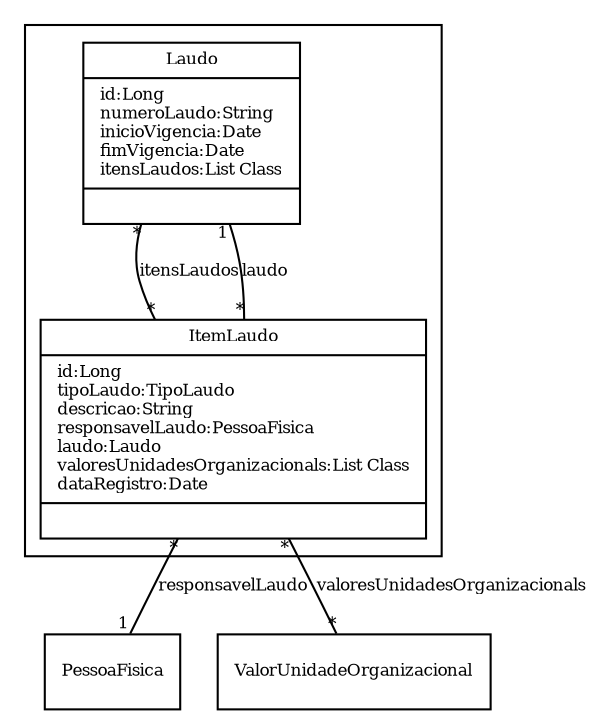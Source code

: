 digraph G{
fontname = "Times-Roman"
fontsize = 8

node [
        fontname = "Times-Roman"
        fontsize = 8
        shape = "record"
]

edge [
        fontname = "Times-Roman"
        fontsize = 8
]

subgraph clusterLAUDO
{
Laudo [label = "{Laudo|id:Long\lnumeroLaudo:String\linicioVigencia:Date\lfimVigencia:Date\litensLaudos:List Class\l|\l}"]
ItemLaudo [label = "{ItemLaudo|id:Long\ltipoLaudo:TipoLaudo\ldescricao:String\lresponsavelLaudo:PessoaFisica\llaudo:Laudo\lvaloresUnidadesOrganizacionals:List Class\ldataRegistro:Date\l|\l}"]
}
edge [arrowhead = "none" headlabel = "*" taillabel = "*"] Laudo -> ItemLaudo [label = "itensLaudos"]
edge [arrowhead = "none" headlabel = "1" taillabel = "*"] ItemLaudo -> PessoaFisica [label = "responsavelLaudo"]
edge [arrowhead = "none" headlabel = "1" taillabel = "*"] ItemLaudo -> Laudo [label = "laudo"]
edge [arrowhead = "none" headlabel = "*" taillabel = "*"] ItemLaudo -> ValorUnidadeOrganizacional [label = "valoresUnidadesOrganizacionals"]
}
